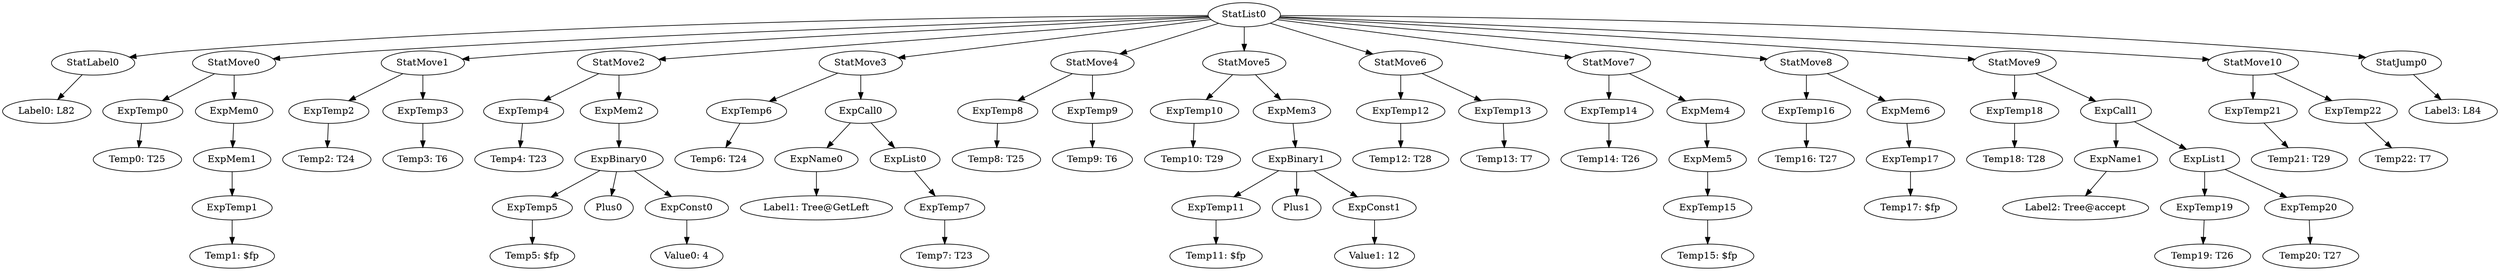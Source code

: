digraph {
	ordering = out;
	StatMove10 -> ExpTemp21;
	StatMove10 -> ExpTemp22;
	ExpTemp20 -> "Temp20: T27";
	StatJump0 -> "Label3: L84";
	ExpCall1 -> ExpName1;
	ExpCall1 -> ExpList1;
	ExpList0 -> ExpTemp7;
	ExpTemp4 -> "Temp4: T23";
	ExpName0 -> "Label1: Tree@GetLeft";
	ExpTemp22 -> "Temp22: T7";
	StatMove3 -> ExpTemp6;
	StatMove3 -> ExpCall0;
	ExpTemp11 -> "Temp11: $fp";
	ExpBinary0 -> ExpTemp5;
	ExpBinary0 -> Plus0;
	ExpBinary0 -> ExpConst0;
	ExpMem4 -> ExpMem5;
	ExpTemp5 -> "Temp5: $fp";
	ExpTemp1 -> "Temp1: $fp";
	ExpTemp14 -> "Temp14: T26";
	ExpCall0 -> ExpName0;
	ExpCall0 -> ExpList0;
	ExpTemp12 -> "Temp12: T28";
	ExpMem2 -> ExpBinary0;
	ExpTemp21 -> "Temp21: T29";
	ExpTemp17 -> "Temp17: $fp";
	ExpTemp7 -> "Temp7: T23";
	ExpTemp0 -> "Temp0: T25";
	StatList0 -> StatLabel0;
	StatList0 -> StatMove0;
	StatList0 -> StatMove1;
	StatList0 -> StatMove2;
	StatList0 -> StatMove3;
	StatList0 -> StatMove4;
	StatList0 -> StatMove5;
	StatList0 -> StatMove6;
	StatList0 -> StatMove7;
	StatList0 -> StatMove8;
	StatList0 -> StatMove9;
	StatList0 -> StatMove10;
	StatList0 -> StatJump0;
	ExpTemp19 -> "Temp19: T26";
	StatMove2 -> ExpTemp4;
	StatMove2 -> ExpMem2;
	ExpTemp2 -> "Temp2: T24";
	ExpTemp10 -> "Temp10: T29";
	ExpTemp3 -> "Temp3: T6";
	ExpConst0 -> "Value0: 4";
	ExpMem1 -> ExpTemp1;
	StatMove9 -> ExpTemp18;
	StatMove9 -> ExpCall1;
	ExpMem0 -> ExpMem1;
	StatMove4 -> ExpTemp8;
	StatMove4 -> ExpTemp9;
	StatMove7 -> ExpTemp14;
	StatMove7 -> ExpMem4;
	StatMove1 -> ExpTemp2;
	StatMove1 -> ExpTemp3;
	ExpTemp18 -> "Temp18: T28";
	ExpTemp8 -> "Temp8: T25";
	StatLabel0 -> "Label0: L82";
	ExpMem5 -> ExpTemp15;
	ExpTemp9 -> "Temp9: T6";
	StatMove5 -> ExpTemp10;
	StatMove5 -> ExpMem3;
	ExpConst1 -> "Value1: 12";
	ExpList1 -> ExpTemp19;
	ExpList1 -> ExpTemp20;
	ExpBinary1 -> ExpTemp11;
	ExpBinary1 -> Plus1;
	ExpBinary1 -> ExpConst1;
	ExpMem3 -> ExpBinary1;
	ExpTemp6 -> "Temp6: T24";
	StatMove6 -> ExpTemp12;
	StatMove6 -> ExpTemp13;
	ExpTemp13 -> "Temp13: T7";
	ExpTemp16 -> "Temp16: T27";
	StatMove0 -> ExpTemp0;
	StatMove0 -> ExpMem0;
	StatMove8 -> ExpTemp16;
	StatMove8 -> ExpMem6;
	ExpMem6 -> ExpTemp17;
	ExpTemp15 -> "Temp15: $fp";
	ExpName1 -> "Label2: Tree@accept";
}

